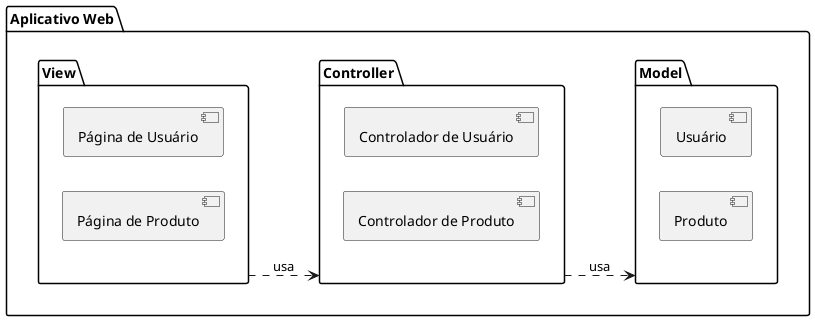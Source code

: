 @startuml
left to right direction
package "Aplicativo Web" {
    package "Model" {
        [Usuário]
        [Produto]
    }

    package "View" {
        [Página de Usuário]
        [Página de Produto]
    }

    package "Controller" {
        [Controlador de Usuário]
        [Controlador de Produto]
    }
}

[View] ..> [Controller] : usa
[Controller] ..> [Model] : usa
@enduml